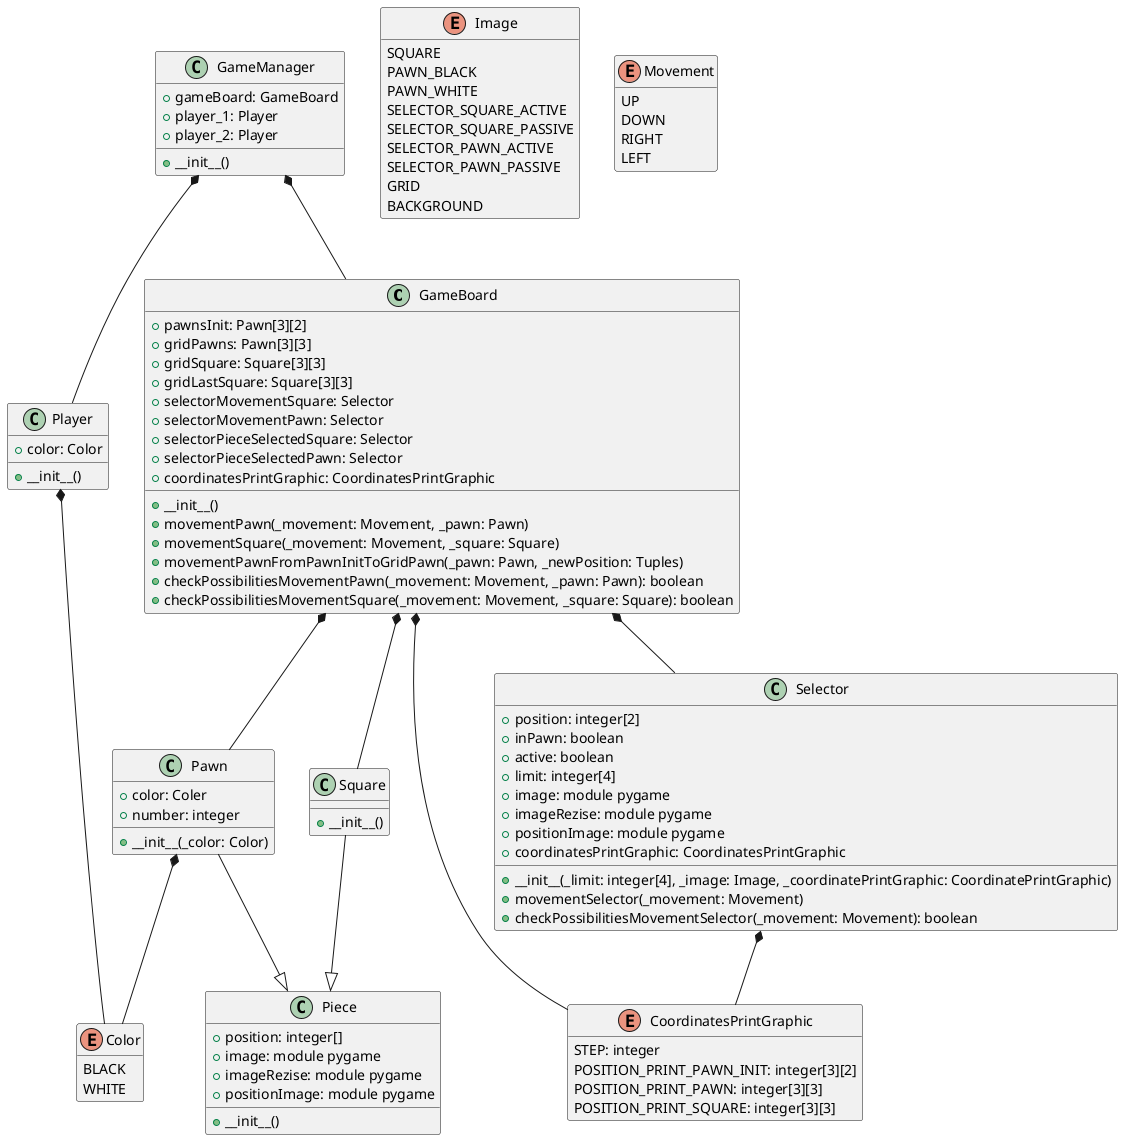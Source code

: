 @startuml classes

class GameBoard {
    +pawnsInit: Pawn[3][2]
    +gridPawns: Pawn[3][3]
    +gridSquare: Square[3][3]
    +gridLastSquare: Square[3][3]
    +selectorMovementSquare: Selector
    +selectorMovementPawn: Selector   
    +selectorPieceSelectedSquare: Selector
    +selectorPieceSelectedPawn: Selector
    +coordinatesPrintGraphic: CoordinatesPrintGraphic
    +__init__()
    +movementPawn(_movement: Movement, _pawn: Pawn)
    +movementSquare(_movement: Movement, _square: Square)
    +movementPawnFromPawnInitToGridPawn(_pawn: Pawn, _newPosition: Tuples)
    +checkPossibilitiesMovementPawn(_movement: Movement, _pawn: Pawn): boolean
    +checkPossibilitiesMovementSquare(_movement: Movement, _square: Square): boolean

}

class Player {
    +color: Color
    +__init__()
}

class Piece {
    +position: integer[]
    +image: module pygame
    +imageRezise: module pygame
    +positionImage: module pygame
    +__init__()
}

class Pawn {
    +color: Coler
    +number: integer
    +__init__(_color: Color)
}

class Square {
    +__init__()

}

class Selector {
    +position: integer[2]
    +inPawn: boolean
    +active: boolean
    +limit: integer[4]
    +image: module pygame
    +imageRezise: module pygame
    +positionImage: module pygame
    +coordinatesPrintGraphic: CoordinatesPrintGraphic
    +__init__(_limit: integer[4], _image: Image, _coordinatePrintGraphic: CoordinatePrintGraphic)
    +movementSelector(_movement: Movement)
    +checkPossibilitiesMovementSelector(_movement: Movement): boolean
}

class GameManager {
    +gameBoard: GameBoard
    +player_1: Player
    +player_2: Player
    +__init__()

}

enum Color {
    BLACK
    WHITE
}
hide Color methods

enum Image {
    SQUARE
    PAWN_BLACK
    PAWN_WHITE
    SELECTOR_SQUARE_ACTIVE
    SELECTOR_SQUARE_PASSIVE
    SELECTOR_PAWN_ACTIVE
    SELECTOR_PAWN_PASSIVE
    GRID
    BACKGROUND
}
hide Image methods

enum Movement {
    UP
    DOWN
    RIGHT
    LEFT
}
hide Movement methods

enum CoordinatesPrintGraphic {
    STEP: integer
    POSITION_PRINT_PAWN_INIT: integer[3][2]
    POSITION_PRINT_PAWN: integer[3][3]
    POSITION_PRINT_SQUARE: integer[3][3]
}
hide CoordinatesPrintGraphic methods

GameManager *-- GameBoard
GameManager *-- Player
GameBoard *-- Selector
GameBoard *-- Pawn
GameBoard *-- Square
GameBoard *-- CoordinatesPrintGraphic
Selector *-- CoordinatesPrintGraphic
Pawn --|> Piece
Square --|> Piece
Player *-- Color
Pawn *-- Color

@enduml